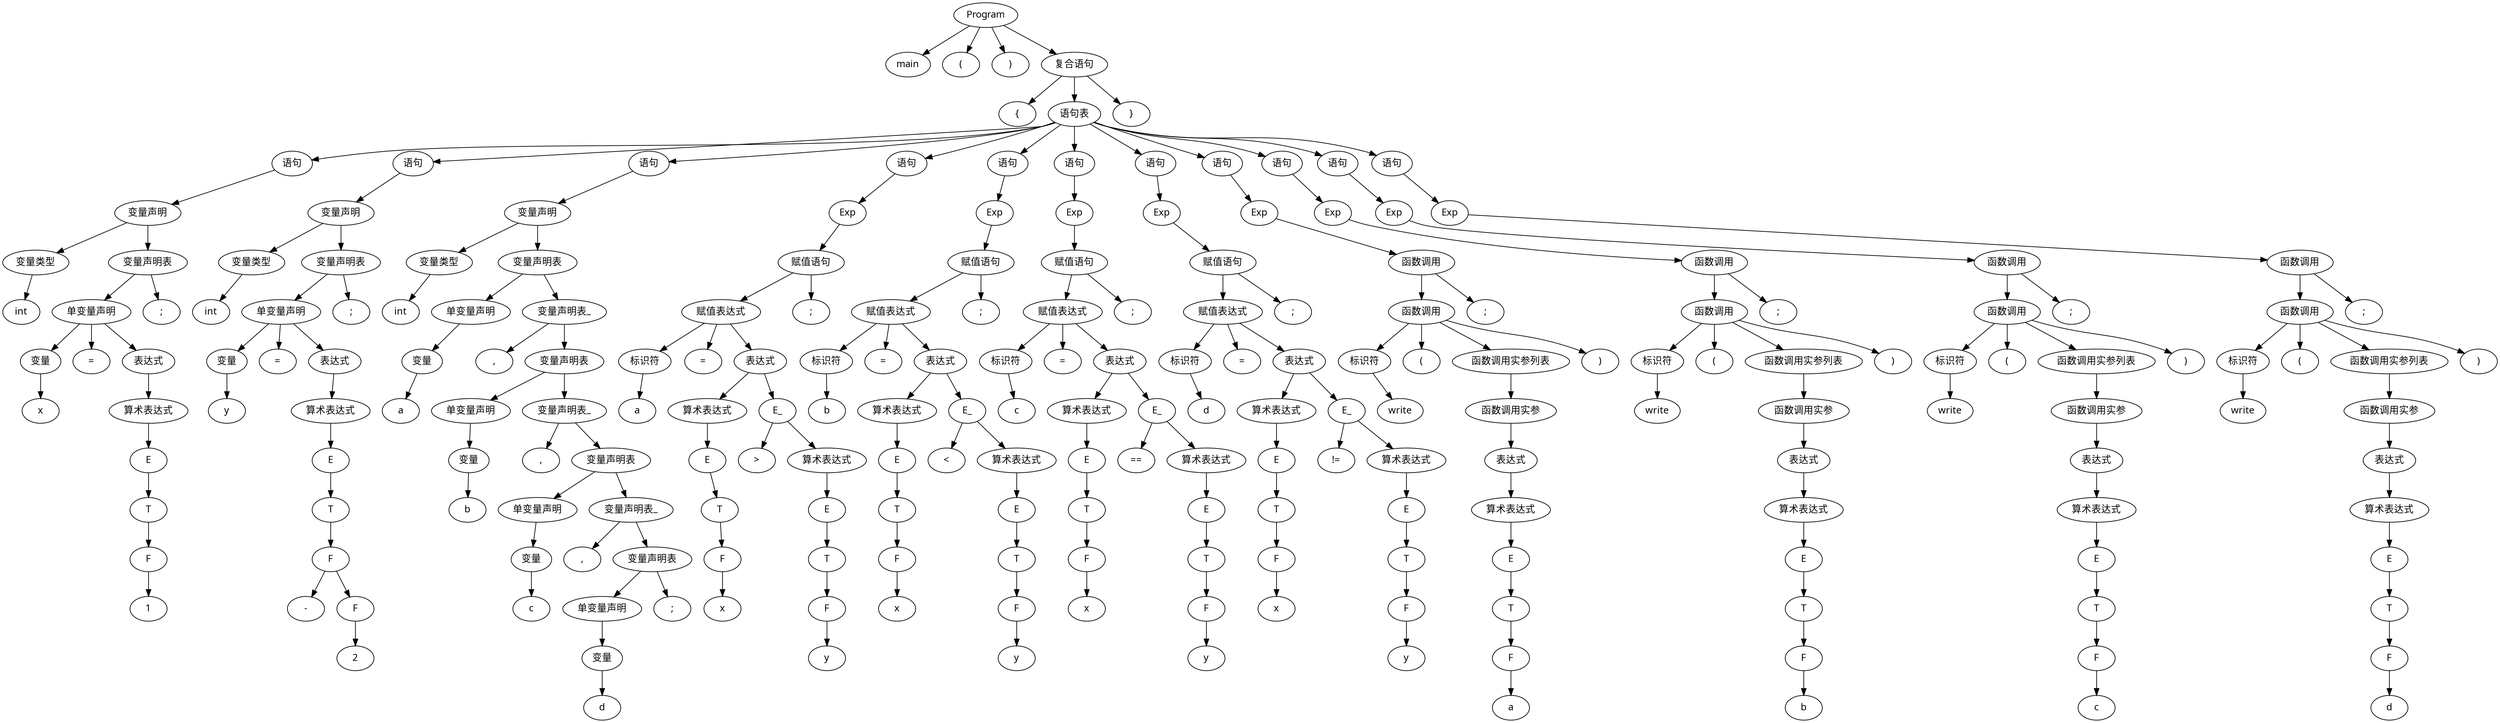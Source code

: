 // D:/study/pythonProject/编译原理/编译器测试用例/test0.3.txt
digraph {
	node [fontname="Microsoft YaHei"]
	1 [label=Program]
	2 [label=main]
	3 [label="("]
	4 [label=")"]
	5 [label="复合语句"]
	6 [label="{"]
	7 [label="语句表"]
	8 [label="语句"]
	9 [label="变量声明"]
	10 [label="变量类型"]
	11 [label=int]
	12 [label="变量声明表"]
	13 [label="单变量声明"]
	14 [label="变量"]
	15 [label=x]
	16 [label="="]
	17 [label="表达式"]
	18 [label="算术表达式"]
	19 [label=E]
	20 [label=T]
	21 [label=F]
	22 [label=1]
	23 [label=";"]
	24 [label="语句"]
	25 [label="变量声明"]
	26 [label="变量类型"]
	27 [label=int]
	28 [label="变量声明表"]
	29 [label="单变量声明"]
	30 [label="变量"]
	31 [label=y]
	32 [label="="]
	33 [label="表达式"]
	34 [label="算术表达式"]
	35 [label=E]
	36 [label=T]
	37 [label=F]
	38 [label="-"]
	39 [label=F]
	40 [label=2]
	41 [label=";"]
	42 [label="语句"]
	43 [label="变量声明"]
	44 [label="变量类型"]
	45 [label=int]
	46 [label="变量声明表"]
	47 [label="单变量声明"]
	48 [label="变量"]
	49 [label=a]
	50 [label="变量声明表_"]
	51 [label=","]
	52 [label="变量声明表"]
	53 [label="单变量声明"]
	54 [label="变量"]
	55 [label=b]
	56 [label="变量声明表_"]
	57 [label=","]
	58 [label="变量声明表"]
	59 [label="单变量声明"]
	60 [label="变量"]
	61 [label=c]
	62 [label="变量声明表_"]
	63 [label=","]
	64 [label="变量声明表"]
	65 [label="单变量声明"]
	66 [label="变量"]
	67 [label=d]
	68 [label=";"]
	69 [label="语句"]
	70 [label=Exp]
	71 [label="赋值语句"]
	72 [label="赋值表达式"]
	73 [label="标识符"]
	74 [label=a]
	75 [label="="]
	76 [label="表达式"]
	77 [label="算术表达式"]
	78 [label=E]
	79 [label=T]
	80 [label=F]
	81 [label=x]
	82 [label=E_]
	83 [label=">"]
	84 [label="算术表达式"]
	85 [label=E]
	86 [label=T]
	87 [label=F]
	88 [label=y]
	89 [label=";"]
	90 [label="语句"]
	91 [label=Exp]
	92 [label="赋值语句"]
	93 [label="赋值表达式"]
	94 [label="标识符"]
	95 [label=b]
	96 [label="="]
	97 [label="表达式"]
	98 [label="算术表达式"]
	99 [label=E]
	100 [label=T]
	101 [label=F]
	102 [label=x]
	103 [label=E_]
	104 [label="<"]
	105 [label="算术表达式"]
	106 [label=E]
	107 [label=T]
	108 [label=F]
	109 [label=y]
	110 [label=";"]
	111 [label="语句"]
	112 [label=Exp]
	113 [label="赋值语句"]
	114 [label="赋值表达式"]
	115 [label="标识符"]
	116 [label=c]
	117 [label="="]
	118 [label="表达式"]
	119 [label="算术表达式"]
	120 [label=E]
	121 [label=T]
	122 [label=F]
	123 [label=x]
	124 [label=E_]
	125 [label="=="]
	126 [label="算术表达式"]
	127 [label=E]
	128 [label=T]
	129 [label=F]
	130 [label=y]
	131 [label=";"]
	132 [label="语句"]
	133 [label=Exp]
	134 [label="赋值语句"]
	135 [label="赋值表达式"]
	136 [label="标识符"]
	137 [label=d]
	138 [label="="]
	139 [label="表达式"]
	140 [label="算术表达式"]
	141 [label=E]
	142 [label=T]
	143 [label=F]
	144 [label=x]
	145 [label=E_]
	146 [label="!="]
	147 [label="算术表达式"]
	148 [label=E]
	149 [label=T]
	150 [label=F]
	151 [label=y]
	152 [label=";"]
	153 [label="语句"]
	154 [label=Exp]
	155 [label="函数调用"]
	156 [label="函数调用"]
	157 [label="标识符"]
	158 [label=write]
	159 [label="("]
	160 [label="函数调用实参列表"]
	161 [label="函数调用实参"]
	162 [label="表达式"]
	163 [label="算术表达式"]
	164 [label=E]
	165 [label=T]
	166 [label=F]
	167 [label=a]
	168 [label=")"]
	169 [label=";"]
	170 [label="语句"]
	171 [label=Exp]
	172 [label="函数调用"]
	173 [label="函数调用"]
	174 [label="标识符"]
	175 [label=write]
	176 [label="("]
	177 [label="函数调用实参列表"]
	178 [label="函数调用实参"]
	179 [label="表达式"]
	180 [label="算术表达式"]
	181 [label=E]
	182 [label=T]
	183 [label=F]
	184 [label=b]
	185 [label=")"]
	186 [label=";"]
	187 [label="语句"]
	188 [label=Exp]
	189 [label="函数调用"]
	190 [label="函数调用"]
	191 [label="标识符"]
	192 [label=write]
	193 [label="("]
	194 [label="函数调用实参列表"]
	195 [label="函数调用实参"]
	196 [label="表达式"]
	197 [label="算术表达式"]
	198 [label=E]
	199 [label=T]
	200 [label=F]
	201 [label=c]
	202 [label=")"]
	203 [label=";"]
	204 [label="语句"]
	205 [label=Exp]
	206 [label="函数调用"]
	207 [label="函数调用"]
	208 [label="标识符"]
	209 [label=write]
	210 [label="("]
	211 [label="函数调用实参列表"]
	212 [label="函数调用实参"]
	213 [label="表达式"]
	214 [label="算术表达式"]
	215 [label=E]
	216 [label=T]
	217 [label=F]
	218 [label=d]
	219 [label=")"]
	220 [label=";"]
	221 [label="}"]
	1 -> 2
	1 -> 3
	1 -> 4
	1 -> 5
	5 -> 6
	5 -> 7
	7 -> 8
	8 -> 9
	9 -> 10
	10 -> 11
	9 -> 12
	12 -> 13
	13 -> 14
	14 -> 15
	13 -> 16
	13 -> 17
	17 -> 18
	18 -> 19
	19 -> 20
	20 -> 21
	21 -> 22
	12 -> 23
	7 -> 24
	24 -> 25
	25 -> 26
	26 -> 27
	25 -> 28
	28 -> 29
	29 -> 30
	30 -> 31
	29 -> 32
	29 -> 33
	33 -> 34
	34 -> 35
	35 -> 36
	36 -> 37
	37 -> 38
	37 -> 39
	39 -> 40
	28 -> 41
	7 -> 42
	42 -> 43
	43 -> 44
	44 -> 45
	43 -> 46
	46 -> 47
	47 -> 48
	48 -> 49
	46 -> 50
	50 -> 51
	50 -> 52
	52 -> 53
	53 -> 54
	54 -> 55
	52 -> 56
	56 -> 57
	56 -> 58
	58 -> 59
	59 -> 60
	60 -> 61
	58 -> 62
	62 -> 63
	62 -> 64
	64 -> 65
	65 -> 66
	66 -> 67
	64 -> 68
	7 -> 69
	69 -> 70
	70 -> 71
	71 -> 72
	72 -> 73
	73 -> 74
	72 -> 75
	72 -> 76
	76 -> 77
	77 -> 78
	78 -> 79
	79 -> 80
	80 -> 81
	76 -> 82
	82 -> 83
	82 -> 84
	84 -> 85
	85 -> 86
	86 -> 87
	87 -> 88
	71 -> 89
	7 -> 90
	90 -> 91
	91 -> 92
	92 -> 93
	93 -> 94
	94 -> 95
	93 -> 96
	93 -> 97
	97 -> 98
	98 -> 99
	99 -> 100
	100 -> 101
	101 -> 102
	97 -> 103
	103 -> 104
	103 -> 105
	105 -> 106
	106 -> 107
	107 -> 108
	108 -> 109
	92 -> 110
	7 -> 111
	111 -> 112
	112 -> 113
	113 -> 114
	114 -> 115
	115 -> 116
	114 -> 117
	114 -> 118
	118 -> 119
	119 -> 120
	120 -> 121
	121 -> 122
	122 -> 123
	118 -> 124
	124 -> 125
	124 -> 126
	126 -> 127
	127 -> 128
	128 -> 129
	129 -> 130
	113 -> 131
	7 -> 132
	132 -> 133
	133 -> 134
	134 -> 135
	135 -> 136
	136 -> 137
	135 -> 138
	135 -> 139
	139 -> 140
	140 -> 141
	141 -> 142
	142 -> 143
	143 -> 144
	139 -> 145
	145 -> 146
	145 -> 147
	147 -> 148
	148 -> 149
	149 -> 150
	150 -> 151
	134 -> 152
	7 -> 153
	153 -> 154
	154 -> 155
	155 -> 156
	156 -> 157
	157 -> 158
	156 -> 159
	156 -> 160
	160 -> 161
	161 -> 162
	162 -> 163
	163 -> 164
	164 -> 165
	165 -> 166
	166 -> 167
	156 -> 168
	155 -> 169
	7 -> 170
	170 -> 171
	171 -> 172
	172 -> 173
	173 -> 174
	174 -> 175
	173 -> 176
	173 -> 177
	177 -> 178
	178 -> 179
	179 -> 180
	180 -> 181
	181 -> 182
	182 -> 183
	183 -> 184
	173 -> 185
	172 -> 186
	7 -> 187
	187 -> 188
	188 -> 189
	189 -> 190
	190 -> 191
	191 -> 192
	190 -> 193
	190 -> 194
	194 -> 195
	195 -> 196
	196 -> 197
	197 -> 198
	198 -> 199
	199 -> 200
	200 -> 201
	190 -> 202
	189 -> 203
	7 -> 204
	204 -> 205
	205 -> 206
	206 -> 207
	207 -> 208
	208 -> 209
	207 -> 210
	207 -> 211
	211 -> 212
	212 -> 213
	213 -> 214
	214 -> 215
	215 -> 216
	216 -> 217
	217 -> 218
	207 -> 219
	206 -> 220
	5 -> 221
}
